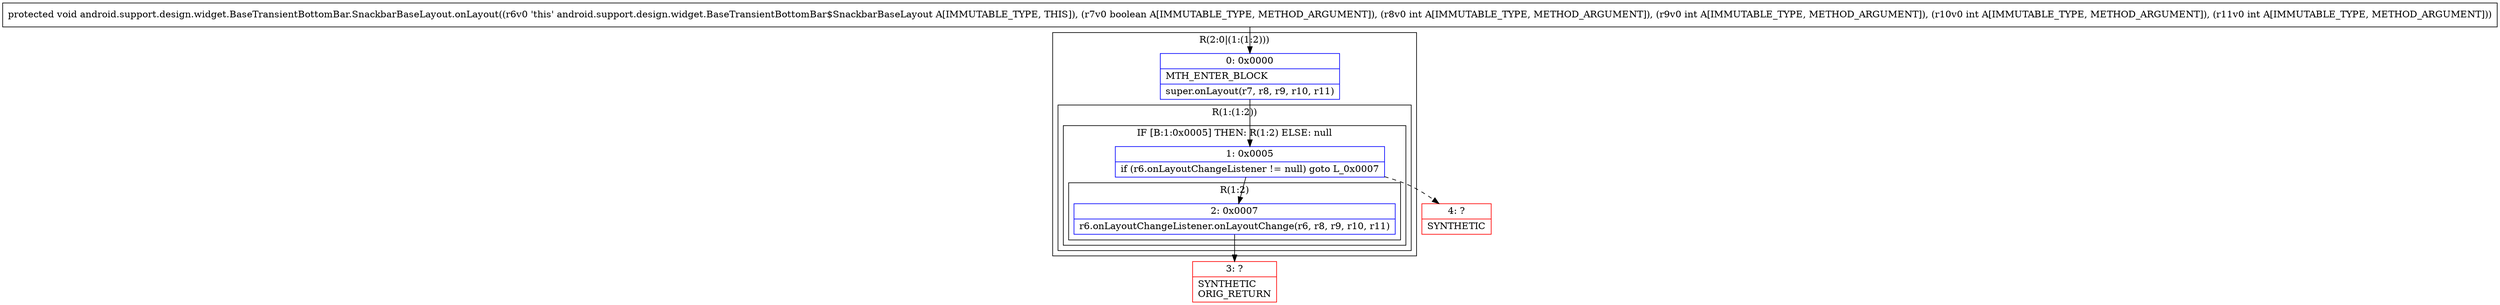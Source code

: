 digraph "CFG forandroid.support.design.widget.BaseTransientBottomBar.SnackbarBaseLayout.onLayout(ZIIII)V" {
subgraph cluster_Region_50554662 {
label = "R(2:0|(1:(1:2)))";
node [shape=record,color=blue];
Node_0 [shape=record,label="{0\:\ 0x0000|MTH_ENTER_BLOCK\l|super.onLayout(r7, r8, r9, r10, r11)\l}"];
subgraph cluster_Region_330521770 {
label = "R(1:(1:2))";
node [shape=record,color=blue];
subgraph cluster_IfRegion_944362352 {
label = "IF [B:1:0x0005] THEN: R(1:2) ELSE: null";
node [shape=record,color=blue];
Node_1 [shape=record,label="{1\:\ 0x0005|if (r6.onLayoutChangeListener != null) goto L_0x0007\l}"];
subgraph cluster_Region_1759373825 {
label = "R(1:2)";
node [shape=record,color=blue];
Node_2 [shape=record,label="{2\:\ 0x0007|r6.onLayoutChangeListener.onLayoutChange(r6, r8, r9, r10, r11)\l}"];
}
}
}
}
Node_3 [shape=record,color=red,label="{3\:\ ?|SYNTHETIC\lORIG_RETURN\l}"];
Node_4 [shape=record,color=red,label="{4\:\ ?|SYNTHETIC\l}"];
MethodNode[shape=record,label="{protected void android.support.design.widget.BaseTransientBottomBar.SnackbarBaseLayout.onLayout((r6v0 'this' android.support.design.widget.BaseTransientBottomBar$SnackbarBaseLayout A[IMMUTABLE_TYPE, THIS]), (r7v0 boolean A[IMMUTABLE_TYPE, METHOD_ARGUMENT]), (r8v0 int A[IMMUTABLE_TYPE, METHOD_ARGUMENT]), (r9v0 int A[IMMUTABLE_TYPE, METHOD_ARGUMENT]), (r10v0 int A[IMMUTABLE_TYPE, METHOD_ARGUMENT]), (r11v0 int A[IMMUTABLE_TYPE, METHOD_ARGUMENT])) }"];
MethodNode -> Node_0;
Node_0 -> Node_1;
Node_1 -> Node_2;
Node_1 -> Node_4[style=dashed];
Node_2 -> Node_3;
}

